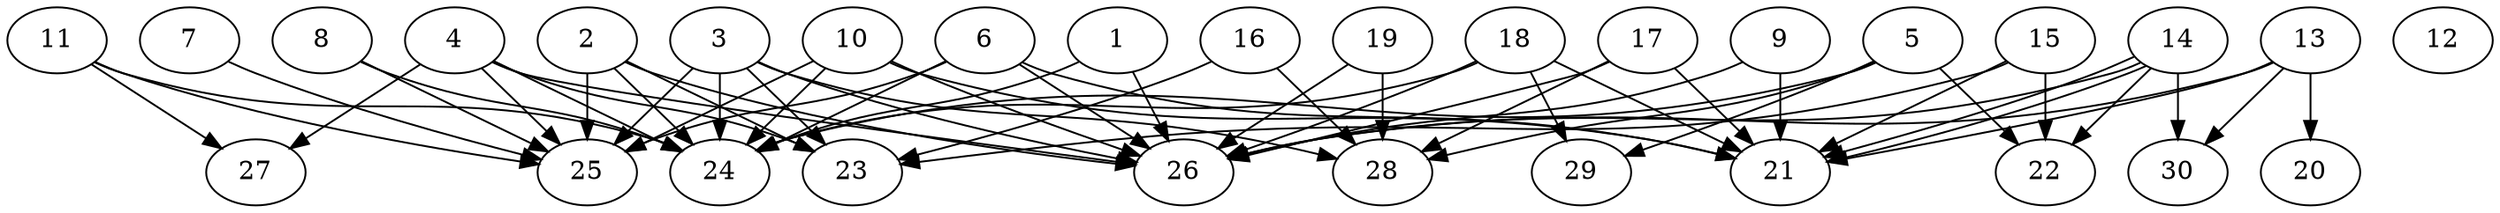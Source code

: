 // DAG automatically generated by daggen at Thu Oct  3 14:04:19 2019
// ./daggen --dot -n 30 --ccr 0.4 --fat 0.9 --regular 0.9 --density 0.7 --mindata 5242880 --maxdata 52428800 
digraph G {
  1 [size="100802560", alpha="0.00", expect_size="40321024"] 
  1 -> 24 [size ="40321024"]
  1 -> 26 [size ="40321024"]
  2 [size="86937600", alpha="0.04", expect_size="34775040"] 
  2 -> 23 [size ="34775040"]
  2 -> 24 [size ="34775040"]
  2 -> 25 [size ="34775040"]
  2 -> 26 [size ="34775040"]
  3 [size="37437440", alpha="0.17", expect_size="14974976"] 
  3 -> 23 [size ="14974976"]
  3 -> 24 [size ="14974976"]
  3 -> 25 [size ="14974976"]
  3 -> 26 [size ="14974976"]
  3 -> 28 [size ="14974976"]
  4 [size="81085440", alpha="0.05", expect_size="32434176"] 
  4 -> 23 [size ="32434176"]
  4 -> 24 [size ="32434176"]
  4 -> 25 [size ="32434176"]
  4 -> 26 [size ="32434176"]
  4 -> 27 [size ="32434176"]
  5 [size="126740480", alpha="0.09", expect_size="50696192"] 
  5 -> 22 [size ="50696192"]
  5 -> 24 [size ="50696192"]
  5 -> 28 [size ="50696192"]
  5 -> 29 [size ="50696192"]
  6 [size="100605440", alpha="0.04", expect_size="40242176"] 
  6 -> 21 [size ="40242176"]
  6 -> 24 [size ="40242176"]
  6 -> 25 [size ="40242176"]
  6 -> 26 [size ="40242176"]
  7 [size="59502080", alpha="0.08", expect_size="23800832"] 
  7 -> 25 [size ="23800832"]
  8 [size="130240000", alpha="0.15", expect_size="52096000"] 
  8 -> 24 [size ="52096000"]
  8 -> 25 [size ="52096000"]
  9 [size="73262080", alpha="0.19", expect_size="29304832"] 
  9 -> 21 [size ="29304832"]
  9 -> 26 [size ="29304832"]
  10 [size="38113280", alpha="0.02", expect_size="15245312"] 
  10 -> 21 [size ="15245312"]
  10 -> 24 [size ="15245312"]
  10 -> 25 [size ="15245312"]
  10 -> 26 [size ="15245312"]
  11 [size="79457280", alpha="0.13", expect_size="31782912"] 
  11 -> 24 [size ="31782912"]
  11 -> 25 [size ="31782912"]
  11 -> 27 [size ="31782912"]
  12 [size="81697280", alpha="0.15", expect_size="32678912"] 
  13 [size="106926080", alpha="0.18", expect_size="42770432"] 
  13 -> 20 [size ="42770432"]
  13 -> 21 [size ="42770432"]
  13 -> 26 [size ="42770432"]
  13 -> 30 [size ="42770432"]
  14 [size="88721920", alpha="0.02", expect_size="35488768"] 
  14 -> 21 [size ="35488768"]
  14 -> 21 [size ="35488768"]
  14 -> 22 [size ="35488768"]
  14 -> 26 [size ="35488768"]
  14 -> 30 [size ="35488768"]
  15 [size="118443520", alpha="0.00", expect_size="47377408"] 
  15 -> 21 [size ="47377408"]
  15 -> 22 [size ="47377408"]
  15 -> 23 [size ="47377408"]
  16 [size="52060160", alpha="0.08", expect_size="20824064"] 
  16 -> 23 [size ="20824064"]
  16 -> 28 [size ="20824064"]
  17 [size="75527680", alpha="0.02", expect_size="30211072"] 
  17 -> 21 [size ="30211072"]
  17 -> 26 [size ="30211072"]
  17 -> 28 [size ="30211072"]
  18 [size="124142080", alpha="0.03", expect_size="49656832"] 
  18 -> 21 [size ="49656832"]
  18 -> 24 [size ="49656832"]
  18 -> 26 [size ="49656832"]
  18 -> 29 [size ="49656832"]
  19 [size="97474560", alpha="0.02", expect_size="38989824"] 
  19 -> 26 [size ="38989824"]
  19 -> 28 [size ="38989824"]
  20 [size="92536320", alpha="0.14", expect_size="37014528"] 
  21 [size="106690560", alpha="0.01", expect_size="42676224"] 
  22 [size="65303040", alpha="0.00", expect_size="26121216"] 
  23 [size="36920320", alpha="0.04", expect_size="14768128"] 
  24 [size="22205440", alpha="0.19", expect_size="8882176"] 
  25 [size="31296000", alpha="0.14", expect_size="12518400"] 
  26 [size="32133120", alpha="0.03", expect_size="12853248"] 
  27 [size="81574400", alpha="0.20", expect_size="32629760"] 
  28 [size="94328320", alpha="0.17", expect_size="37731328"] 
  29 [size="112737280", alpha="0.04", expect_size="45094912"] 
  30 [size="122787840", alpha="0.15", expect_size="49115136"] 
}

